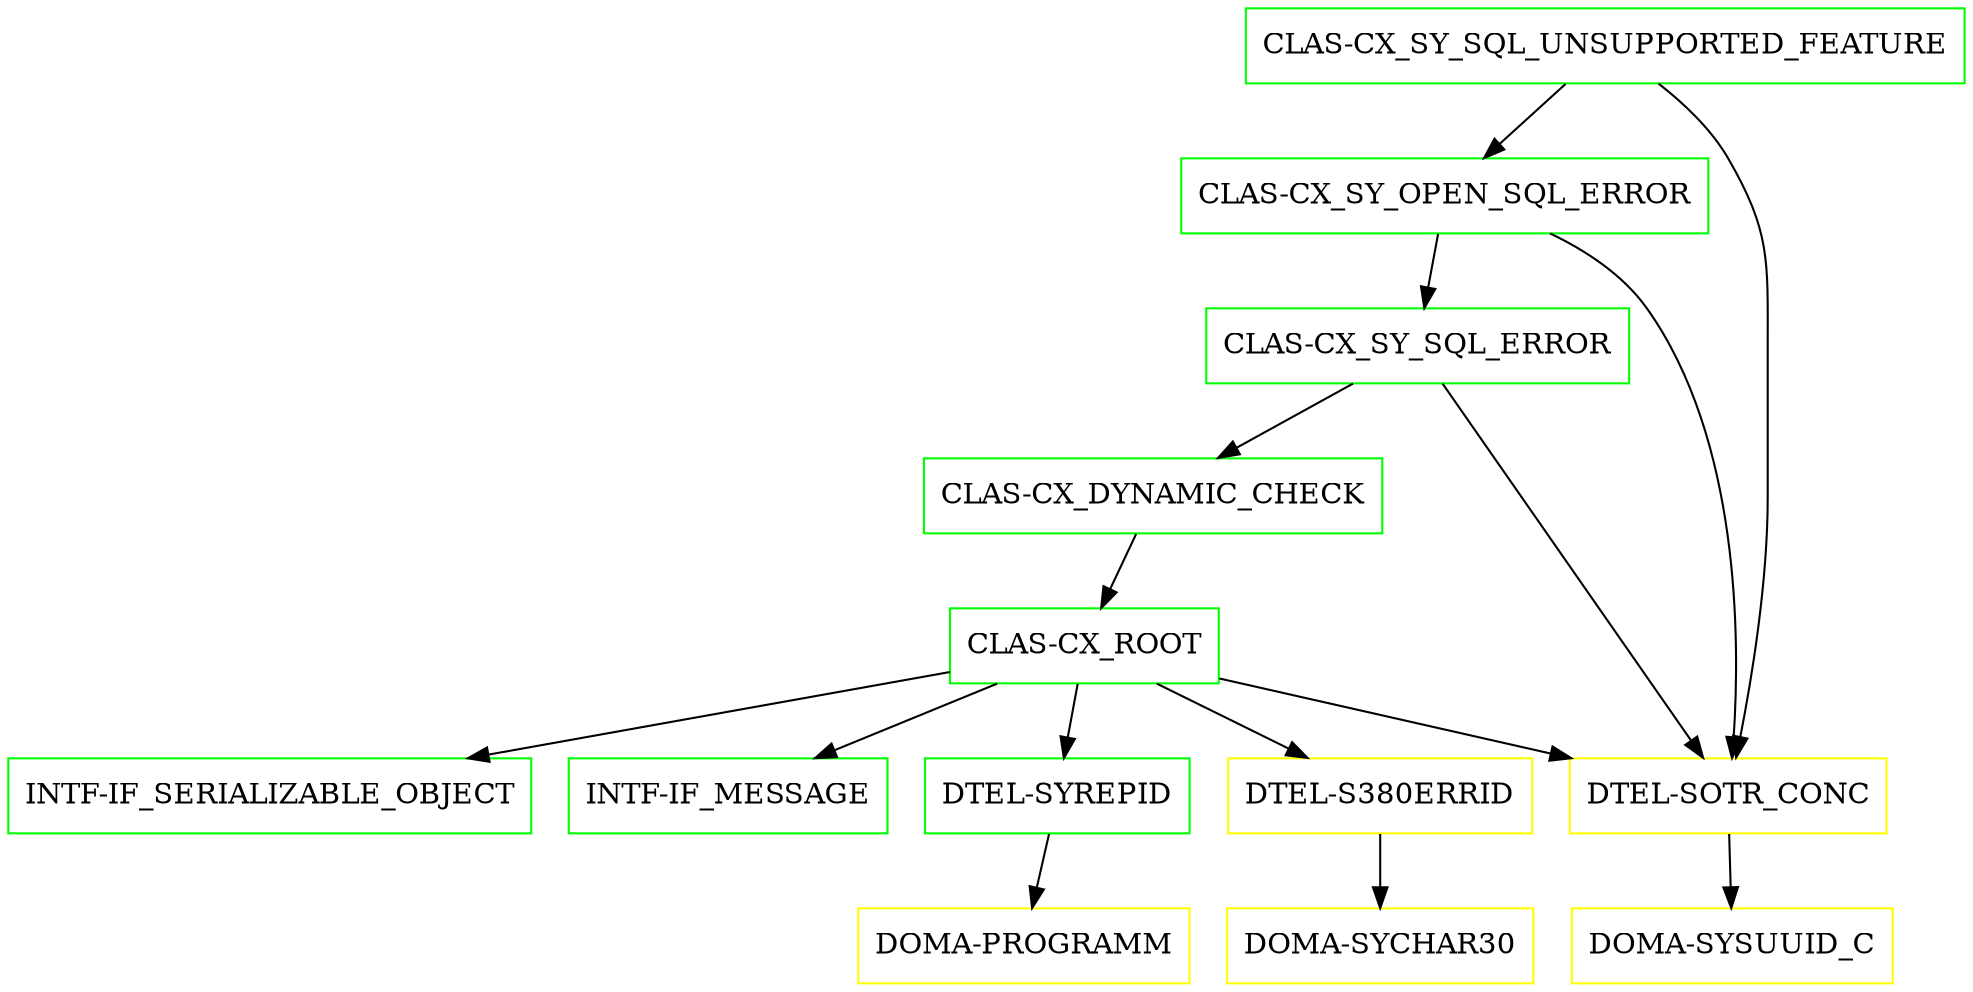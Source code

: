 digraph G {
  "CLAS-CX_SY_SQL_UNSUPPORTED_FEATURE" [shape=box,color=green];
  "CLAS-CX_SY_OPEN_SQL_ERROR" [shape=box,color=green,URL="./CLAS_CX_SY_OPEN_SQL_ERROR.html"];
  "CLAS-CX_SY_SQL_ERROR" [shape=box,color=green,URL="./CLAS_CX_SY_SQL_ERROR.html"];
  "CLAS-CX_DYNAMIC_CHECK" [shape=box,color=green,URL="./CLAS_CX_DYNAMIC_CHECK.html"];
  "CLAS-CX_ROOT" [shape=box,color=green,URL="./CLAS_CX_ROOT.html"];
  "INTF-IF_SERIALIZABLE_OBJECT" [shape=box,color=green,URL="./INTF_IF_SERIALIZABLE_OBJECT.html"];
  "INTF-IF_MESSAGE" [shape=box,color=green,URL="./INTF_IF_MESSAGE.html"];
  "DTEL-SYREPID" [shape=box,color=green,URL="./DTEL_SYREPID.html"];
  "DOMA-PROGRAMM" [shape=box,color=yellow,URL="./DOMA_PROGRAMM.html"];
  "DTEL-S380ERRID" [shape=box,color=yellow,URL="./DTEL_S380ERRID.html"];
  "DOMA-SYCHAR30" [shape=box,color=yellow,URL="./DOMA_SYCHAR30.html"];
  "DTEL-SOTR_CONC" [shape=box,color=yellow,URL="./DTEL_SOTR_CONC.html"];
  "DOMA-SYSUUID_C" [shape=box,color=yellow,URL="./DOMA_SYSUUID_C.html"];
  "CLAS-CX_SY_SQL_UNSUPPORTED_FEATURE" -> "DTEL-SOTR_CONC";
  "CLAS-CX_SY_SQL_UNSUPPORTED_FEATURE" -> "CLAS-CX_SY_OPEN_SQL_ERROR";
  "CLAS-CX_SY_OPEN_SQL_ERROR" -> "DTEL-SOTR_CONC";
  "CLAS-CX_SY_OPEN_SQL_ERROR" -> "CLAS-CX_SY_SQL_ERROR";
  "CLAS-CX_SY_SQL_ERROR" -> "DTEL-SOTR_CONC";
  "CLAS-CX_SY_SQL_ERROR" -> "CLAS-CX_DYNAMIC_CHECK";
  "CLAS-CX_DYNAMIC_CHECK" -> "CLAS-CX_ROOT";
  "CLAS-CX_ROOT" -> "DTEL-SOTR_CONC";
  "CLAS-CX_ROOT" -> "DTEL-S380ERRID";
  "CLAS-CX_ROOT" -> "DTEL-SYREPID";
  "CLAS-CX_ROOT" -> "INTF-IF_MESSAGE";
  "CLAS-CX_ROOT" -> "INTF-IF_SERIALIZABLE_OBJECT";
  "DTEL-SYREPID" -> "DOMA-PROGRAMM";
  "DTEL-S380ERRID" -> "DOMA-SYCHAR30";
  "DTEL-SOTR_CONC" -> "DOMA-SYSUUID_C";
}
